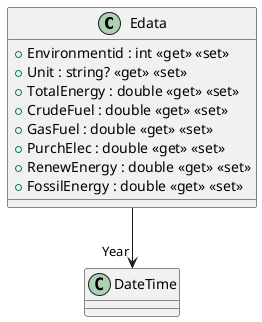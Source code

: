 @startuml
class Edata {
    + Environmentid : int <<get>> <<set>>
    + Unit : string? <<get>> <<set>>
    + TotalEnergy : double <<get>> <<set>>
    + CrudeFuel : double <<get>> <<set>>
    + GasFuel : double <<get>> <<set>>
    + PurchElec : double <<get>> <<set>>
    + RenewEnergy : double <<get>> <<set>>
    + FossilEnergy : double <<get>> <<set>>
}
Edata --> "Year" DateTime
@enduml
